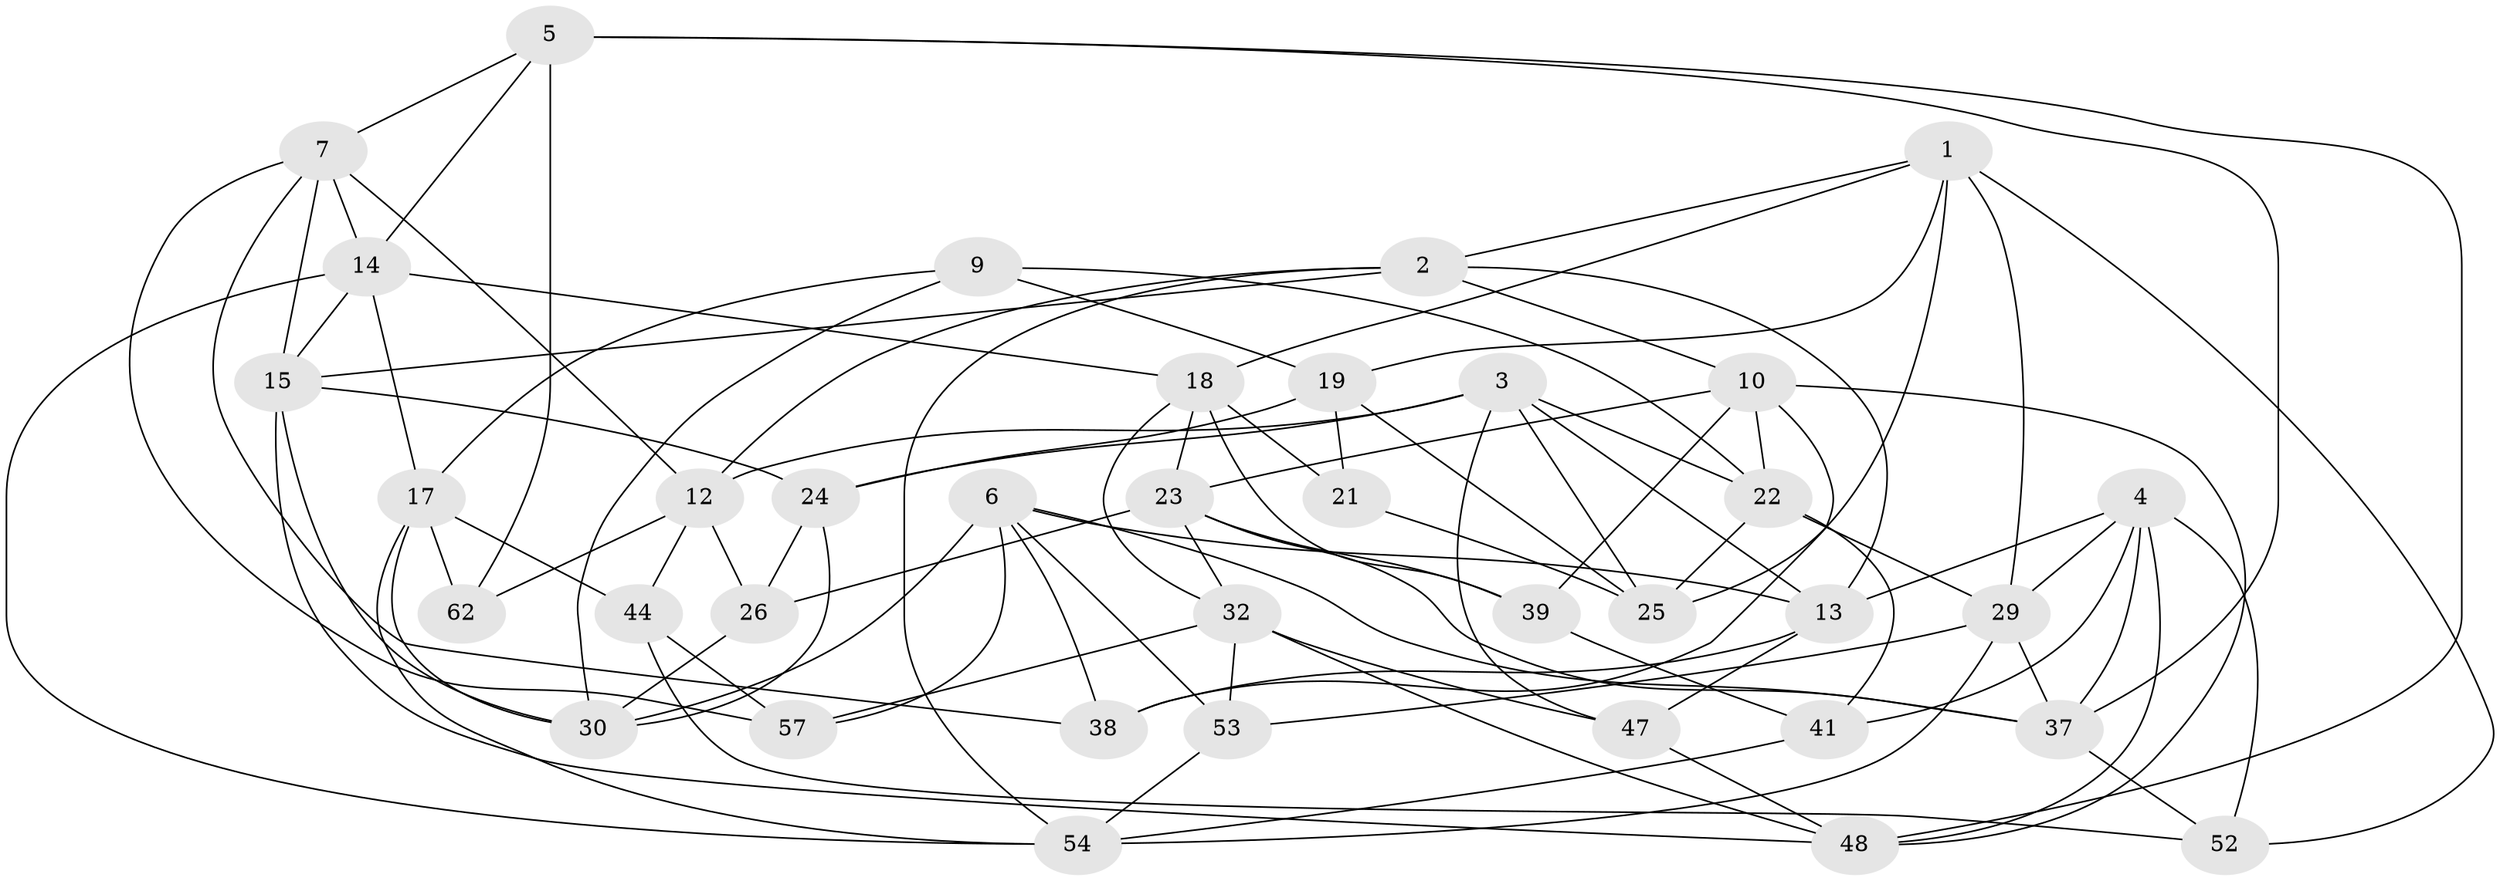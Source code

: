// Generated by graph-tools (version 1.1) at 2025/24/03/03/25 07:24:23]
// undirected, 37 vertices, 96 edges
graph export_dot {
graph [start="1"]
  node [color=gray90,style=filled];
  1 [super="+20"];
  2 [super="+51"];
  3 [super="+40"];
  4 [super="+8"];
  5 [super="+55"];
  6 [super="+46"];
  7 [super="+11"];
  9;
  10 [super="+58"];
  12 [super="+36"];
  13 [super="+27"];
  14 [super="+16"];
  15 [super="+35"];
  17 [super="+28"];
  18 [super="+31"];
  19 [super="+34"];
  21;
  22 [super="+43"];
  23 [super="+60"];
  24 [super="+42"];
  25 [super="+50"];
  26;
  29 [super="+33"];
  30 [super="+56"];
  32 [super="+45"];
  37 [super="+49"];
  38;
  39;
  41;
  44;
  47;
  48 [super="+59"];
  52;
  53;
  54 [super="+61"];
  57;
  62;
  1 -- 25;
  1 -- 19;
  1 -- 52;
  1 -- 29;
  1 -- 18;
  1 -- 2;
  2 -- 15;
  2 -- 13;
  2 -- 54;
  2 -- 10;
  2 -- 12;
  3 -- 24;
  3 -- 13;
  3 -- 22;
  3 -- 25;
  3 -- 47;
  3 -- 12;
  4 -- 13;
  4 -- 41;
  4 -- 52;
  4 -- 48;
  4 -- 29;
  4 -- 37;
  5 -- 7;
  5 -- 62 [weight=2];
  5 -- 14;
  5 -- 37;
  5 -- 48;
  6 -- 53;
  6 -- 38;
  6 -- 30;
  6 -- 13;
  6 -- 57;
  6 -- 37;
  7 -- 14;
  7 -- 38;
  7 -- 57;
  7 -- 12;
  7 -- 15;
  9 -- 19;
  9 -- 17;
  9 -- 22;
  9 -- 30;
  10 -- 38;
  10 -- 39;
  10 -- 23;
  10 -- 22;
  10 -- 48;
  12 -- 44;
  12 -- 26;
  12 -- 62;
  13 -- 38;
  13 -- 47;
  14 -- 17;
  14 -- 18;
  14 -- 15;
  14 -- 54;
  15 -- 24;
  15 -- 30;
  15 -- 48;
  17 -- 30;
  17 -- 62;
  17 -- 44;
  17 -- 54;
  18 -- 39;
  18 -- 32;
  18 -- 21;
  18 -- 23;
  19 -- 24 [weight=2];
  19 -- 21;
  19 -- 25;
  21 -- 25 [weight=2];
  22 -- 29;
  22 -- 41;
  22 -- 25;
  23 -- 37;
  23 -- 26;
  23 -- 39;
  23 -- 32;
  24 -- 26;
  24 -- 30;
  26 -- 30;
  29 -- 37;
  29 -- 53;
  29 -- 54;
  32 -- 53;
  32 -- 47;
  32 -- 57;
  32 -- 48;
  37 -- 52;
  39 -- 41;
  41 -- 54;
  44 -- 57;
  44 -- 52;
  47 -- 48;
  53 -- 54;
}
